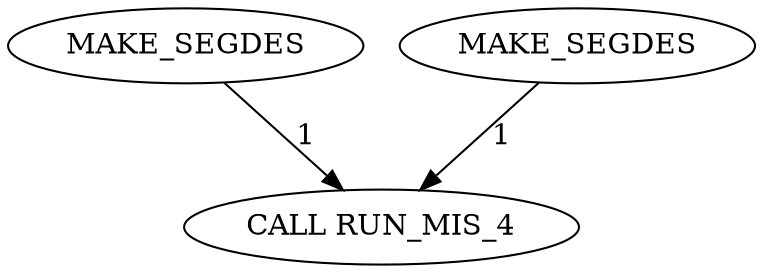 digraph {
	maximal_independent_set_large_grid_INST_7 [label=MAKE_SEGDES cost=129]
	maximal_independent_set_large_grid_INST_9 [label="CALL RUN_MIS_4" cost=0]
	maximal_independent_set_large_grid_INST_4 [label=MAKE_SEGDES cost=12126]
	maximal_independent_set_large_grid_INST_7 -> maximal_independent_set_large_grid_INST_9 [label=1 cost=1]
	maximal_independent_set_large_grid_INST_4 -> maximal_independent_set_large_grid_INST_9 [label=1 cost=1]
}
